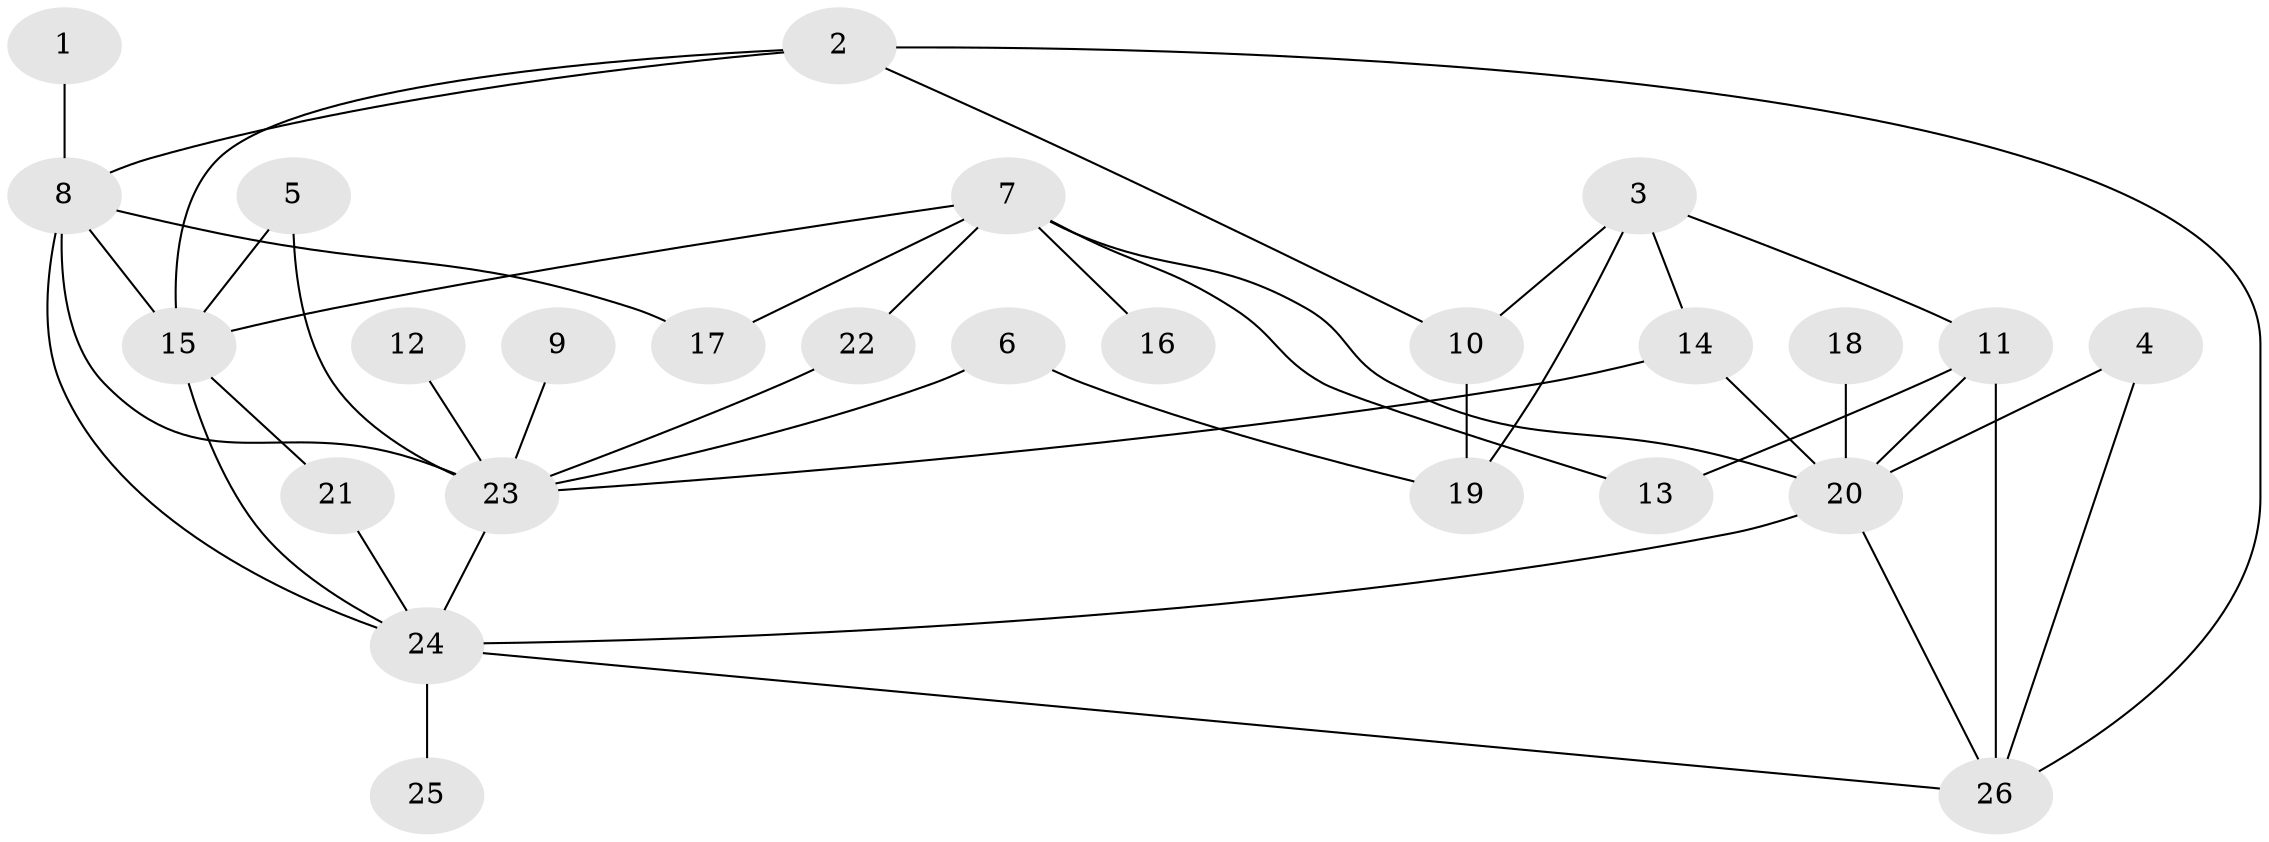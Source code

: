 // original degree distribution, {4: 0.11764705882352941, 6: 0.0784313725490196, 7: 0.0196078431372549, 1: 0.3137254901960784, 3: 0.2549019607843137, 5: 0.0392156862745098, 2: 0.17647058823529413}
// Generated by graph-tools (version 1.1) at 2025/49/03/09/25 03:49:25]
// undirected, 26 vertices, 43 edges
graph export_dot {
graph [start="1"]
  node [color=gray90,style=filled];
  1;
  2;
  3;
  4;
  5;
  6;
  7;
  8;
  9;
  10;
  11;
  12;
  13;
  14;
  15;
  16;
  17;
  18;
  19;
  20;
  21;
  22;
  23;
  24;
  25;
  26;
  1 -- 8 [weight=1.0];
  2 -- 8 [weight=1.0];
  2 -- 10 [weight=1.0];
  2 -- 15 [weight=1.0];
  2 -- 26 [weight=1.0];
  3 -- 10 [weight=1.0];
  3 -- 11 [weight=1.0];
  3 -- 14 [weight=1.0];
  3 -- 19 [weight=1.0];
  4 -- 20 [weight=1.0];
  4 -- 26 [weight=1.0];
  5 -- 15 [weight=1.0];
  5 -- 23 [weight=1.0];
  6 -- 19 [weight=1.0];
  6 -- 23 [weight=1.0];
  7 -- 13 [weight=1.0];
  7 -- 15 [weight=1.0];
  7 -- 16 [weight=1.0];
  7 -- 17 [weight=1.0];
  7 -- 20 [weight=1.0];
  7 -- 22 [weight=1.0];
  8 -- 15 [weight=1.0];
  8 -- 17 [weight=1.0];
  8 -- 23 [weight=1.0];
  8 -- 24 [weight=1.0];
  9 -- 23 [weight=1.0];
  10 -- 19 [weight=1.0];
  11 -- 13 [weight=1.0];
  11 -- 20 [weight=1.0];
  11 -- 26 [weight=1.0];
  12 -- 23 [weight=1.0];
  14 -- 20 [weight=1.0];
  14 -- 23 [weight=1.0];
  15 -- 21 [weight=1.0];
  15 -- 24 [weight=1.0];
  18 -- 20 [weight=1.0];
  20 -- 24 [weight=1.0];
  20 -- 26 [weight=1.0];
  21 -- 24 [weight=1.0];
  22 -- 23 [weight=1.0];
  23 -- 24 [weight=1.0];
  24 -- 25 [weight=1.0];
  24 -- 26 [weight=1.0];
}
